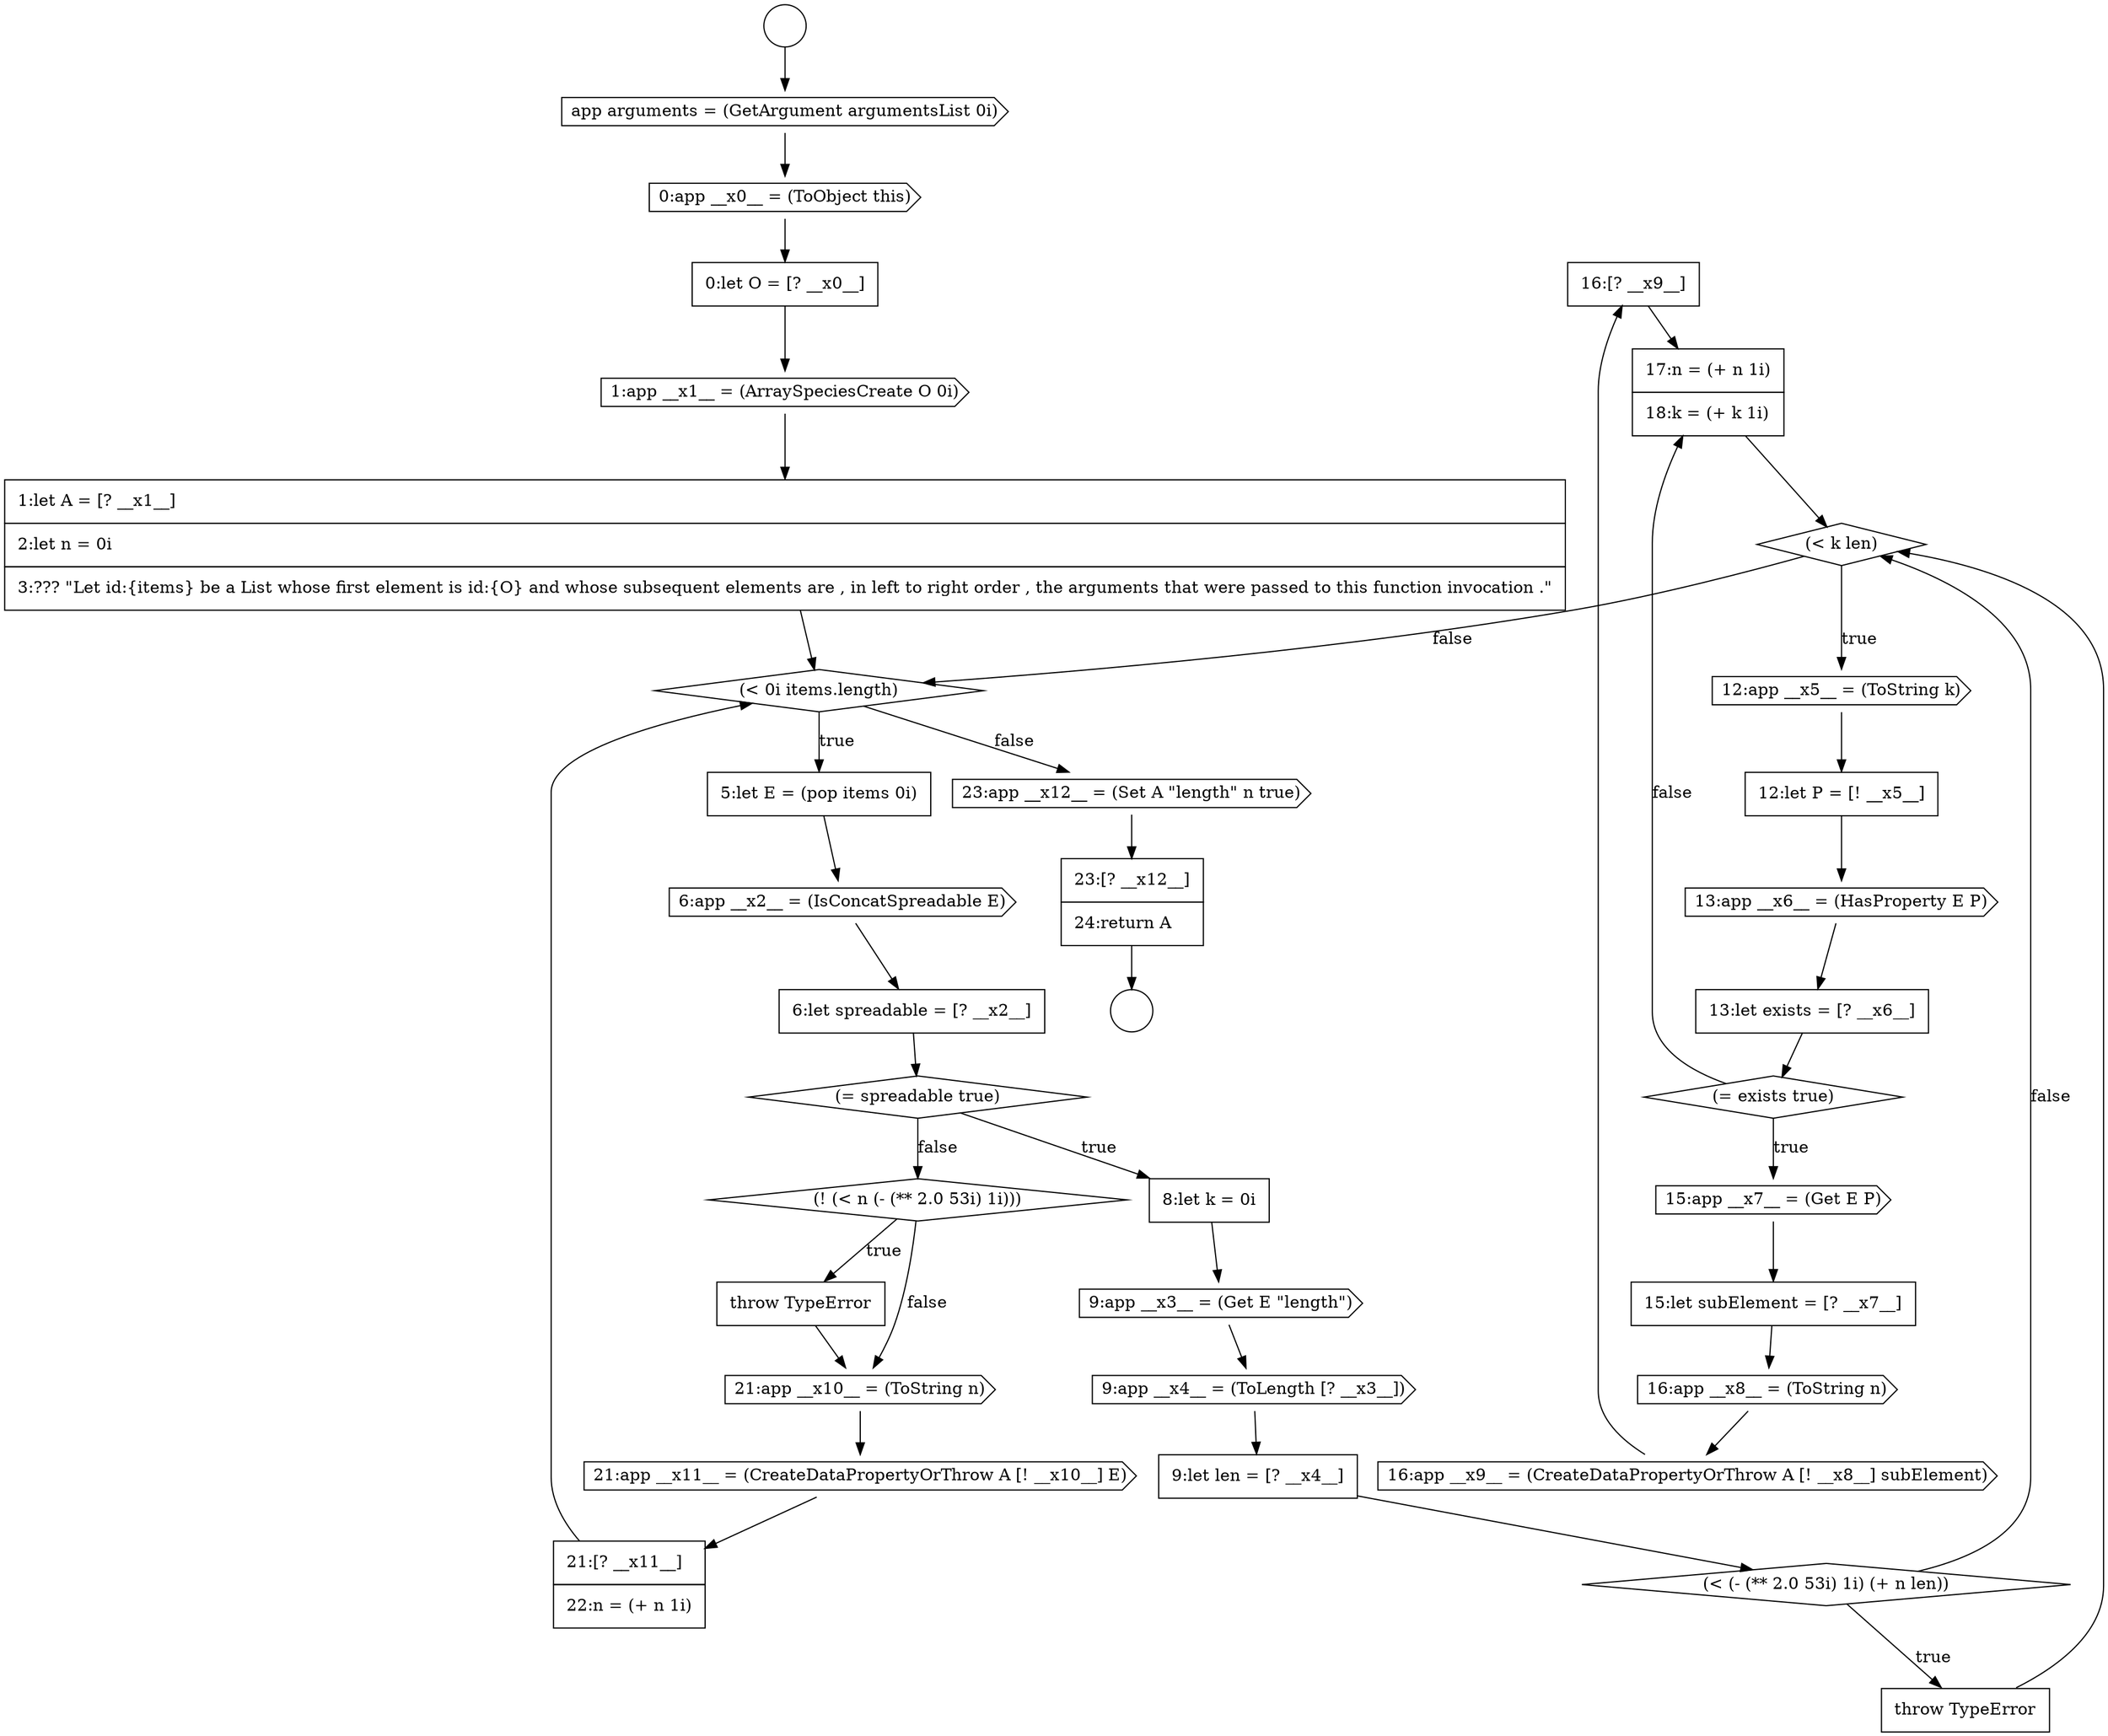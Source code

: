 digraph {
  node14684 [shape=none, margin=0, label=<<font color="black">
    <table border="0" cellborder="1" cellspacing="0" cellpadding="10">
      <tr><td align="left">16:[? __x9__]</td></tr>
    </table>
  </font>> color="black" fillcolor="white" style=filled]
  node14662 [shape=none, margin=0, label=<<font color="black">
    <table border="0" cellborder="1" cellspacing="0" cellpadding="10">
      <tr><td align="left">1:let A = [? __x1__]</td></tr>
      <tr><td align="left">2:let n = 0i</td></tr>
      <tr><td align="left">3:??? &quot;Let id:{items} be a List whose first element is id:{O} and whose subsequent elements are , in left to right order , the arguments that were passed to this function invocation .&quot;</td></tr>
    </table>
  </font>> color="black" fillcolor="white" style=filled]
  node14677 [shape=cds, label=<<font color="black">13:app __x6__ = (HasProperty E P)</font>> color="black" fillcolor="white" style=filled]
  node14686 [shape=diamond, label=<<font color="black">(! (&lt; n (- (** 2.0 53i) 1i)))</font>> color="black" fillcolor="white" style=filled]
  node14658 [shape=cds, label=<<font color="black">app arguments = (GetArgument argumentsList 0i)</font>> color="black" fillcolor="white" style=filled]
  node14661 [shape=cds, label=<<font color="black">1:app __x1__ = (ArraySpeciesCreate O 0i)</font>> color="black" fillcolor="white" style=filled]
  node14666 [shape=none, margin=0, label=<<font color="black">
    <table border="0" cellborder="1" cellspacing="0" cellpadding="10">
      <tr><td align="left">6:let spreadable = [? __x2__]</td></tr>
    </table>
  </font>> color="black" fillcolor="white" style=filled]
  node14670 [shape=cds, label=<<font color="black">9:app __x4__ = (ToLength [? __x3__])</font>> color="black" fillcolor="white" style=filled]
  node14657 [shape=circle label=" " color="black" fillcolor="white" style=filled]
  node14667 [shape=diamond, label=<<font color="black">(= spreadable true)</font>> color="black" fillcolor="white" style=filled]
  node14682 [shape=cds, label=<<font color="black">16:app __x8__ = (ToString n)</font>> color="black" fillcolor="white" style=filled]
  node14688 [shape=cds, label=<<font color="black">21:app __x10__ = (ToString n)</font>> color="black" fillcolor="white" style=filled]
  node14668 [shape=none, margin=0, label=<<font color="black">
    <table border="0" cellborder="1" cellspacing="0" cellpadding="10">
      <tr><td align="left">8:let k = 0i</td></tr>
    </table>
  </font>> color="black" fillcolor="white" style=filled]
  node14663 [shape=diamond, label=<<font color="black">(&lt; 0i items.length)</font>> color="black" fillcolor="white" style=filled]
  node14685 [shape=none, margin=0, label=<<font color="black">
    <table border="0" cellborder="1" cellspacing="0" cellpadding="10">
      <tr><td align="left">17:n = (+ n 1i)</td></tr>
      <tr><td align="left">18:k = (+ k 1i)</td></tr>
    </table>
  </font>> color="black" fillcolor="white" style=filled]
  node14659 [shape=cds, label=<<font color="black">0:app __x0__ = (ToObject this)</font>> color="black" fillcolor="white" style=filled]
  node14672 [shape=diamond, label=<<font color="black">(&lt; (- (** 2.0 53i) 1i) (+ n len))</font>> color="black" fillcolor="white" style=filled]
  node14665 [shape=cds, label=<<font color="black">6:app __x2__ = (IsConcatSpreadable E)</font>> color="black" fillcolor="white" style=filled]
  node14689 [shape=cds, label=<<font color="black">21:app __x11__ = (CreateDataPropertyOrThrow A [! __x10__] E)</font>> color="black" fillcolor="white" style=filled]
  node14669 [shape=cds, label=<<font color="black">9:app __x3__ = (Get E &quot;length&quot;)</font>> color="black" fillcolor="white" style=filled]
  node14690 [shape=none, margin=0, label=<<font color="black">
    <table border="0" cellborder="1" cellspacing="0" cellpadding="10">
      <tr><td align="left">21:[? __x11__]</td></tr>
      <tr><td align="left">22:n = (+ n 1i)</td></tr>
    </table>
  </font>> color="black" fillcolor="white" style=filled]
  node14680 [shape=cds, label=<<font color="black">15:app __x7__ = (Get E P)</font>> color="black" fillcolor="white" style=filled]
  node14681 [shape=none, margin=0, label=<<font color="black">
    <table border="0" cellborder="1" cellspacing="0" cellpadding="10">
      <tr><td align="left">15:let subElement = [? __x7__]</td></tr>
    </table>
  </font>> color="black" fillcolor="white" style=filled]
  node14676 [shape=none, margin=0, label=<<font color="black">
    <table border="0" cellborder="1" cellspacing="0" cellpadding="10">
      <tr><td align="left">12:let P = [! __x5__]</td></tr>
    </table>
  </font>> color="black" fillcolor="white" style=filled]
  node14687 [shape=none, margin=0, label=<<font color="black">
    <table border="0" cellborder="1" cellspacing="0" cellpadding="10">
      <tr><td align="left">throw TypeError</td></tr>
    </table>
  </font>> color="black" fillcolor="white" style=filled]
  node14679 [shape=diamond, label=<<font color="black">(= exists true)</font>> color="black" fillcolor="white" style=filled]
  node14664 [shape=none, margin=0, label=<<font color="black">
    <table border="0" cellborder="1" cellspacing="0" cellpadding="10">
      <tr><td align="left">5:let E = (pop items 0i)</td></tr>
    </table>
  </font>> color="black" fillcolor="white" style=filled]
  node14660 [shape=none, margin=0, label=<<font color="black">
    <table border="0" cellborder="1" cellspacing="0" cellpadding="10">
      <tr><td align="left">0:let O = [? __x0__]</td></tr>
    </table>
  </font>> color="black" fillcolor="white" style=filled]
  node14675 [shape=cds, label=<<font color="black">12:app __x5__ = (ToString k)</font>> color="black" fillcolor="white" style=filled]
  node14656 [shape=circle label=" " color="black" fillcolor="white" style=filled]
  node14692 [shape=none, margin=0, label=<<font color="black">
    <table border="0" cellborder="1" cellspacing="0" cellpadding="10">
      <tr><td align="left">23:[? __x12__]</td></tr>
      <tr><td align="left">24:return A</td></tr>
    </table>
  </font>> color="black" fillcolor="white" style=filled]
  node14671 [shape=none, margin=0, label=<<font color="black">
    <table border="0" cellborder="1" cellspacing="0" cellpadding="10">
      <tr><td align="left">9:let len = [? __x4__]</td></tr>
    </table>
  </font>> color="black" fillcolor="white" style=filled]
  node14678 [shape=none, margin=0, label=<<font color="black">
    <table border="0" cellborder="1" cellspacing="0" cellpadding="10">
      <tr><td align="left">13:let exists = [? __x6__]</td></tr>
    </table>
  </font>> color="black" fillcolor="white" style=filled]
  node14683 [shape=cds, label=<<font color="black">16:app __x9__ = (CreateDataPropertyOrThrow A [! __x8__] subElement)</font>> color="black" fillcolor="white" style=filled]
  node14673 [shape=none, margin=0, label=<<font color="black">
    <table border="0" cellborder="1" cellspacing="0" cellpadding="10">
      <tr><td align="left">throw TypeError</td></tr>
    </table>
  </font>> color="black" fillcolor="white" style=filled]
  node14674 [shape=diamond, label=<<font color="black">(&lt; k len)</font>> color="black" fillcolor="white" style=filled]
  node14691 [shape=cds, label=<<font color="black">23:app __x12__ = (Set A &quot;length&quot; n true)</font>> color="black" fillcolor="white" style=filled]
  node14688 -> node14689 [ color="black"]
  node14676 -> node14677 [ color="black"]
  node14658 -> node14659 [ color="black"]
  node14679 -> node14680 [label=<<font color="black">true</font>> color="black"]
  node14679 -> node14685 [label=<<font color="black">false</font>> color="black"]
  node14691 -> node14692 [ color="black"]
  node14672 -> node14673 [label=<<font color="black">true</font>> color="black"]
  node14672 -> node14674 [label=<<font color="black">false</font>> color="black"]
  node14670 -> node14671 [ color="black"]
  node14669 -> node14670 [ color="black"]
  node14675 -> node14676 [ color="black"]
  node14668 -> node14669 [ color="black"]
  node14687 -> node14688 [ color="black"]
  node14666 -> node14667 [ color="black"]
  node14673 -> node14674 [ color="black"]
  node14664 -> node14665 [ color="black"]
  node14663 -> node14664 [label=<<font color="black">true</font>> color="black"]
  node14663 -> node14691 [label=<<font color="black">false</font>> color="black"]
  node14692 -> node14657 [ color="black"]
  node14690 -> node14663 [ color="black"]
  node14686 -> node14687 [label=<<font color="black">true</font>> color="black"]
  node14686 -> node14688 [label=<<font color="black">false</font>> color="black"]
  node14681 -> node14682 [ color="black"]
  node14667 -> node14668 [label=<<font color="black">true</font>> color="black"]
  node14667 -> node14686 [label=<<font color="black">false</font>> color="black"]
  node14683 -> node14684 [ color="black"]
  node14680 -> node14681 [ color="black"]
  node14659 -> node14660 [ color="black"]
  node14682 -> node14683 [ color="black"]
  node14662 -> node14663 [ color="black"]
  node14684 -> node14685 [ color="black"]
  node14677 -> node14678 [ color="black"]
  node14674 -> node14675 [label=<<font color="black">true</font>> color="black"]
  node14674 -> node14663 [label=<<font color="black">false</font>> color="black"]
  node14689 -> node14690 [ color="black"]
  node14678 -> node14679 [ color="black"]
  node14671 -> node14672 [ color="black"]
  node14661 -> node14662 [ color="black"]
  node14665 -> node14666 [ color="black"]
  node14656 -> node14658 [ color="black"]
  node14685 -> node14674 [ color="black"]
  node14660 -> node14661 [ color="black"]
}
